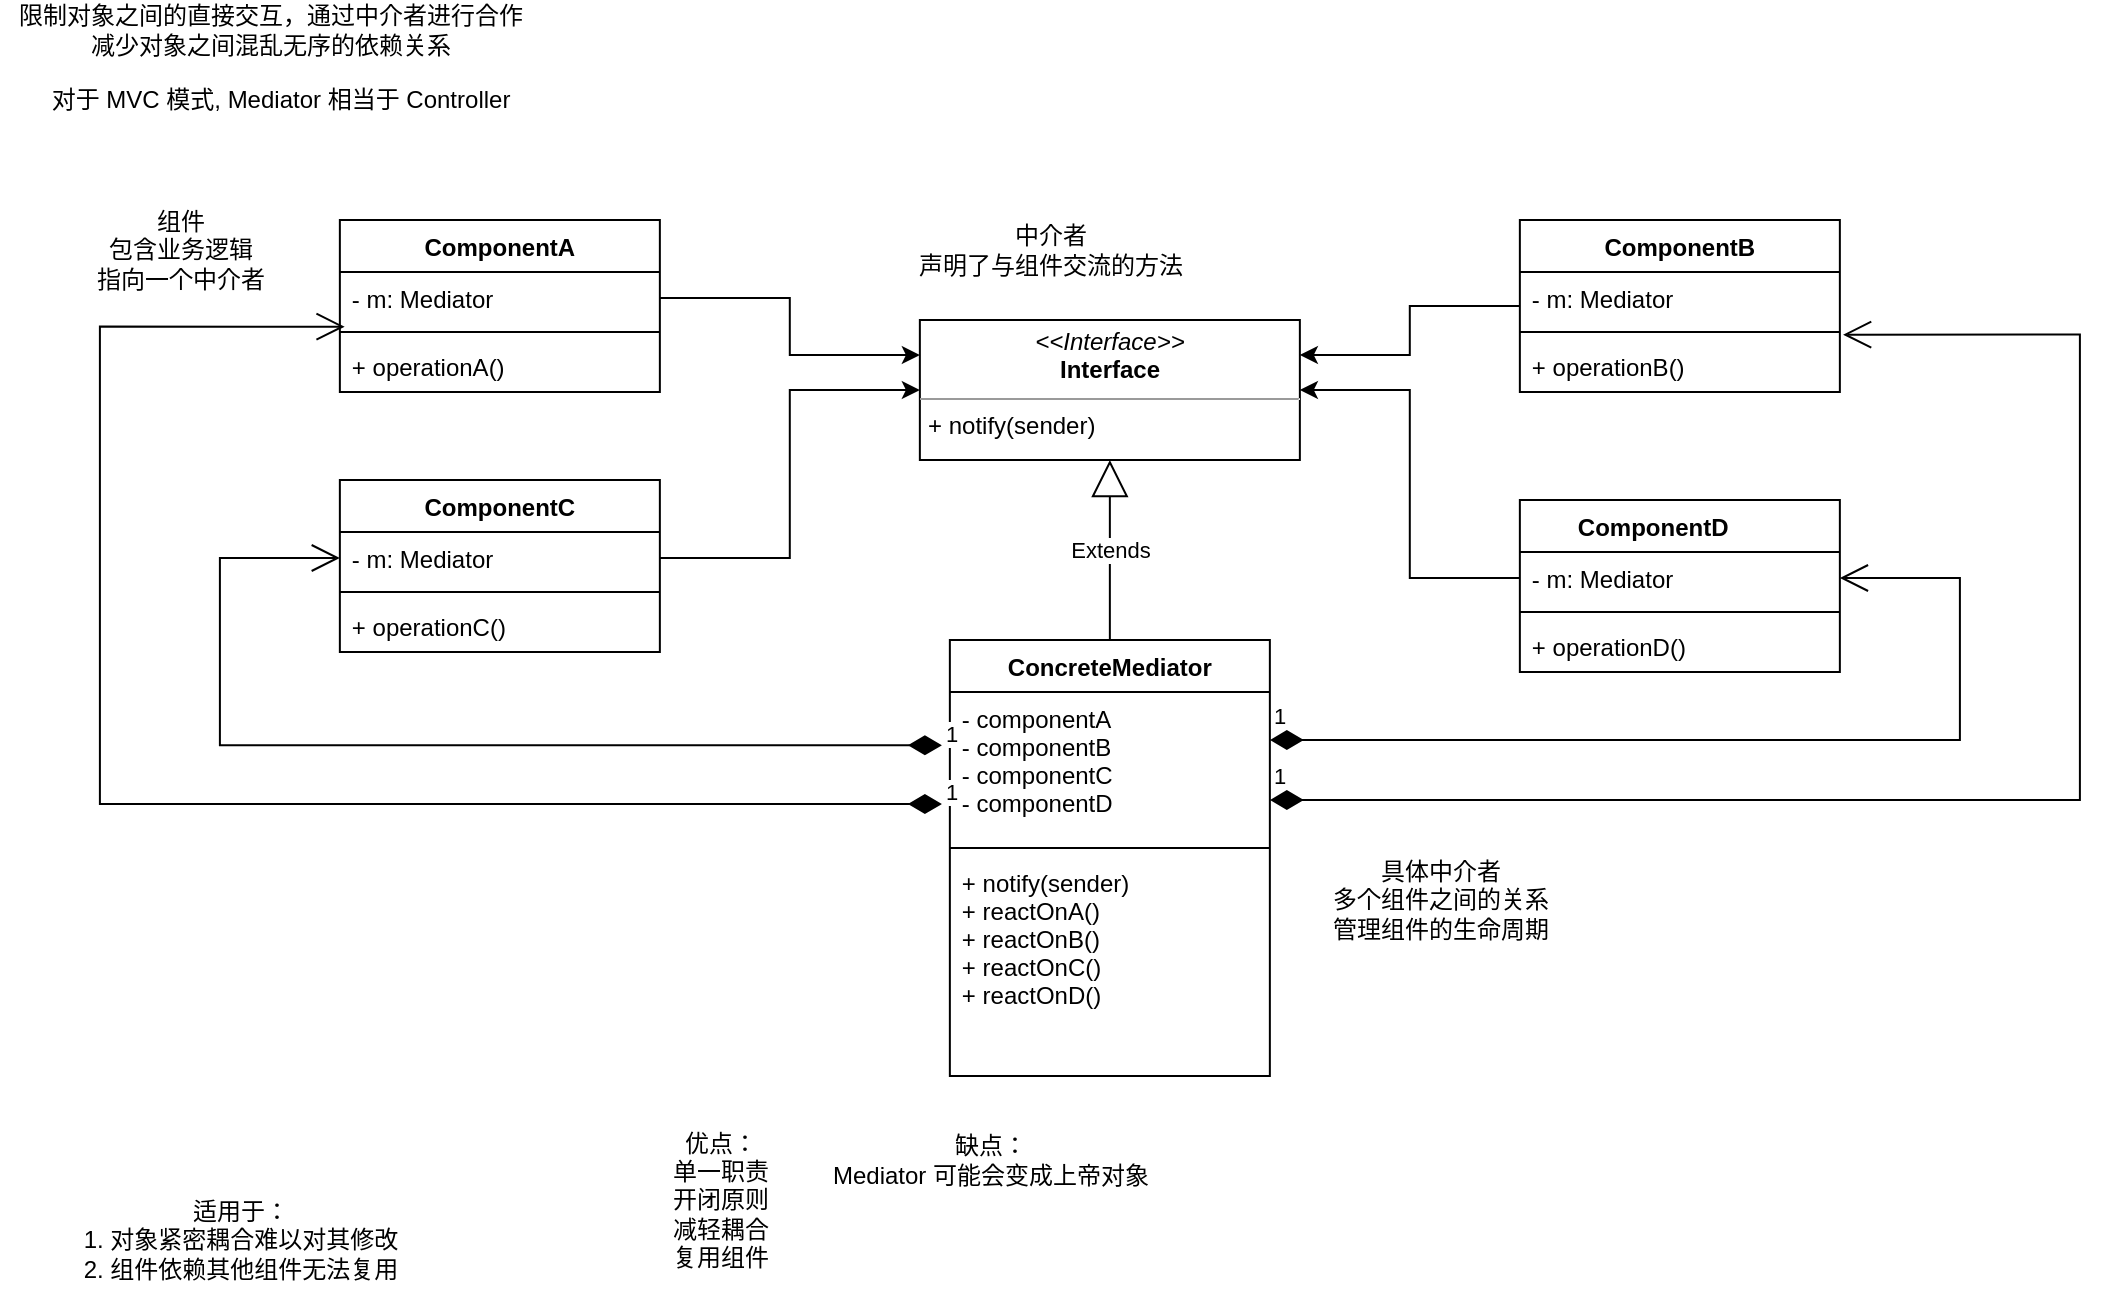 <mxfile version="16.1.2" type="device"><diagram id="RyEEDLyue6vV1xGox56n" name="第 1 页"><mxGraphModel dx="851" dy="618" grid="1" gridSize="10" guides="1" tooltips="1" connect="1" arrows="1" fold="1" page="1" pageScale="1" pageWidth="1169" pageHeight="827" math="0" shadow="0"><root><mxCell id="0"/><mxCell id="1" parent="0"/><mxCell id="L8TAyJaQzvQGj1NVwFmG-1" value="限制对象之间的直接交互，通过中介者进行合作&lt;br&gt;减少对象之间混乱无序的依赖关系" style="text;html=1;align=center;verticalAlign=middle;resizable=0;points=[];autosize=1;strokeColor=none;fillColor=none;" vertex="1" parent="1"><mxGeometry x="40" width="270" height="30" as="geometry"/></mxCell><mxCell id="L8TAyJaQzvQGj1NVwFmG-2" value="ComponentA" style="swimlane;fontStyle=1;align=center;verticalAlign=top;childLayout=stackLayout;horizontal=1;startSize=26;horizontalStack=0;resizeParent=1;resizeParentMax=0;resizeLast=0;collapsible=1;marginBottom=0;" vertex="1" parent="1"><mxGeometry x="209.93" y="110" width="160" height="86" as="geometry"/></mxCell><mxCell id="L8TAyJaQzvQGj1NVwFmG-3" value="- m: Mediator" style="text;strokeColor=none;fillColor=none;align=left;verticalAlign=top;spacingLeft=4;spacingRight=4;overflow=hidden;rotatable=0;points=[[0,0.5],[1,0.5]];portConstraint=eastwest;" vertex="1" parent="L8TAyJaQzvQGj1NVwFmG-2"><mxGeometry y="26" width="160" height="26" as="geometry"/></mxCell><mxCell id="L8TAyJaQzvQGj1NVwFmG-4" value="" style="line;strokeWidth=1;fillColor=none;align=left;verticalAlign=middle;spacingTop=-1;spacingLeft=3;spacingRight=3;rotatable=0;labelPosition=right;points=[];portConstraint=eastwest;" vertex="1" parent="L8TAyJaQzvQGj1NVwFmG-2"><mxGeometry y="52" width="160" height="8" as="geometry"/></mxCell><mxCell id="L8TAyJaQzvQGj1NVwFmG-5" value="+ operationA()" style="text;strokeColor=none;fillColor=none;align=left;verticalAlign=top;spacingLeft=4;spacingRight=4;overflow=hidden;rotatable=0;points=[[0,0.5],[1,0.5]];portConstraint=eastwest;" vertex="1" parent="L8TAyJaQzvQGj1NVwFmG-2"><mxGeometry y="60" width="160" height="26" as="geometry"/></mxCell><mxCell id="L8TAyJaQzvQGj1NVwFmG-29" style="edgeStyle=orthogonalEdgeStyle;rounded=0;orthogonalLoop=1;jettySize=auto;html=1;entryX=1;entryY=0.25;entryDx=0;entryDy=0;" edge="1" parent="1" source="L8TAyJaQzvQGj1NVwFmG-6" target="L8TAyJaQzvQGj1NVwFmG-18"><mxGeometry relative="1" as="geometry"/></mxCell><mxCell id="L8TAyJaQzvQGj1NVwFmG-6" value="ComponentB" style="swimlane;fontStyle=1;align=center;verticalAlign=top;childLayout=stackLayout;horizontal=1;startSize=26;horizontalStack=0;resizeParent=1;resizeParentMax=0;resizeLast=0;collapsible=1;marginBottom=0;" vertex="1" parent="1"><mxGeometry x="799.93" y="110" width="160" height="86" as="geometry"/></mxCell><mxCell id="L8TAyJaQzvQGj1NVwFmG-7" value="- m: Mediator" style="text;strokeColor=none;fillColor=none;align=left;verticalAlign=top;spacingLeft=4;spacingRight=4;overflow=hidden;rotatable=0;points=[[0,0.5],[1,0.5]];portConstraint=eastwest;" vertex="1" parent="L8TAyJaQzvQGj1NVwFmG-6"><mxGeometry y="26" width="160" height="26" as="geometry"/></mxCell><mxCell id="L8TAyJaQzvQGj1NVwFmG-8" value="" style="line;strokeWidth=1;fillColor=none;align=left;verticalAlign=middle;spacingTop=-1;spacingLeft=3;spacingRight=3;rotatable=0;labelPosition=right;points=[];portConstraint=eastwest;" vertex="1" parent="L8TAyJaQzvQGj1NVwFmG-6"><mxGeometry y="52" width="160" height="8" as="geometry"/></mxCell><mxCell id="L8TAyJaQzvQGj1NVwFmG-9" value="+ operationB()" style="text;strokeColor=none;fillColor=none;align=left;verticalAlign=top;spacingLeft=4;spacingRight=4;overflow=hidden;rotatable=0;points=[[0,0.5],[1,0.5]];portConstraint=eastwest;" vertex="1" parent="L8TAyJaQzvQGj1NVwFmG-6"><mxGeometry y="60" width="160" height="26" as="geometry"/></mxCell><mxCell id="L8TAyJaQzvQGj1NVwFmG-10" value="ComponentC" style="swimlane;fontStyle=1;align=center;verticalAlign=top;childLayout=stackLayout;horizontal=1;startSize=26;horizontalStack=0;resizeParent=1;resizeParentMax=0;resizeLast=0;collapsible=1;marginBottom=0;" vertex="1" parent="1"><mxGeometry x="209.93" y="240" width="160" height="86" as="geometry"/></mxCell><mxCell id="L8TAyJaQzvQGj1NVwFmG-11" value="- m: Mediator" style="text;strokeColor=none;fillColor=none;align=left;verticalAlign=top;spacingLeft=4;spacingRight=4;overflow=hidden;rotatable=0;points=[[0,0.5],[1,0.5]];portConstraint=eastwest;" vertex="1" parent="L8TAyJaQzvQGj1NVwFmG-10"><mxGeometry y="26" width="160" height="26" as="geometry"/></mxCell><mxCell id="L8TAyJaQzvQGj1NVwFmG-12" value="" style="line;strokeWidth=1;fillColor=none;align=left;verticalAlign=middle;spacingTop=-1;spacingLeft=3;spacingRight=3;rotatable=0;labelPosition=right;points=[];portConstraint=eastwest;" vertex="1" parent="L8TAyJaQzvQGj1NVwFmG-10"><mxGeometry y="52" width="160" height="8" as="geometry"/></mxCell><mxCell id="L8TAyJaQzvQGj1NVwFmG-13" value="+ operationC()" style="text;strokeColor=none;fillColor=none;align=left;verticalAlign=top;spacingLeft=4;spacingRight=4;overflow=hidden;rotatable=0;points=[[0,0.5],[1,0.5]];portConstraint=eastwest;" vertex="1" parent="L8TAyJaQzvQGj1NVwFmG-10"><mxGeometry y="60" width="160" height="26" as="geometry"/></mxCell><mxCell id="L8TAyJaQzvQGj1NVwFmG-14" value="ComponentD        " style="swimlane;fontStyle=1;align=center;verticalAlign=top;childLayout=stackLayout;horizontal=1;startSize=26;horizontalStack=0;resizeParent=1;resizeParentMax=0;resizeLast=0;collapsible=1;marginBottom=0;" vertex="1" parent="1"><mxGeometry x="799.93" y="250" width="160" height="86" as="geometry"/></mxCell><mxCell id="L8TAyJaQzvQGj1NVwFmG-15" value="- m: Mediator" style="text;strokeColor=none;fillColor=none;align=left;verticalAlign=top;spacingLeft=4;spacingRight=4;overflow=hidden;rotatable=0;points=[[0,0.5],[1,0.5]];portConstraint=eastwest;" vertex="1" parent="L8TAyJaQzvQGj1NVwFmG-14"><mxGeometry y="26" width="160" height="26" as="geometry"/></mxCell><mxCell id="L8TAyJaQzvQGj1NVwFmG-16" value="" style="line;strokeWidth=1;fillColor=none;align=left;verticalAlign=middle;spacingTop=-1;spacingLeft=3;spacingRight=3;rotatable=0;labelPosition=right;points=[];portConstraint=eastwest;" vertex="1" parent="L8TAyJaQzvQGj1NVwFmG-14"><mxGeometry y="52" width="160" height="8" as="geometry"/></mxCell><mxCell id="L8TAyJaQzvQGj1NVwFmG-17" value="+ operationD()" style="text;strokeColor=none;fillColor=none;align=left;verticalAlign=top;spacingLeft=4;spacingRight=4;overflow=hidden;rotatable=0;points=[[0,0.5],[1,0.5]];portConstraint=eastwest;" vertex="1" parent="L8TAyJaQzvQGj1NVwFmG-14"><mxGeometry y="60" width="160" height="26" as="geometry"/></mxCell><mxCell id="L8TAyJaQzvQGj1NVwFmG-18" value="&lt;p style=&quot;margin: 0px ; margin-top: 4px ; text-align: center&quot;&gt;&lt;i&gt;&amp;lt;&amp;lt;Interface&amp;gt;&amp;gt;&lt;/i&gt;&lt;br&gt;&lt;b&gt;Interface&lt;/b&gt;&lt;/p&gt;&lt;hr size=&quot;1&quot;&gt;&lt;p style=&quot;margin: 0px ; margin-left: 4px&quot;&gt;&lt;/p&gt;&lt;p style=&quot;margin: 0px ; margin-left: 4px&quot;&gt;+ notify(sender)&lt;/p&gt;" style="verticalAlign=top;align=left;overflow=fill;fontSize=12;fontFamily=Helvetica;html=1;" vertex="1" parent="1"><mxGeometry x="499.93" y="160" width="190" height="70" as="geometry"/></mxCell><mxCell id="L8TAyJaQzvQGj1NVwFmG-23" value="ConcreteMediator" style="swimlane;fontStyle=1;align=center;verticalAlign=top;childLayout=stackLayout;horizontal=1;startSize=26;horizontalStack=0;resizeParent=1;resizeParentMax=0;resizeLast=0;collapsible=1;marginBottom=0;" vertex="1" parent="1"><mxGeometry x="514.93" y="320" width="160" height="218" as="geometry"/></mxCell><mxCell id="L8TAyJaQzvQGj1NVwFmG-24" value="- componentA&#10;- componentB&#10;- componentC&#10;- componentD" style="text;strokeColor=none;fillColor=none;align=left;verticalAlign=top;spacingLeft=4;spacingRight=4;overflow=hidden;rotatable=0;points=[[0,0.5],[1,0.5]];portConstraint=eastwest;" vertex="1" parent="L8TAyJaQzvQGj1NVwFmG-23"><mxGeometry y="26" width="160" height="74" as="geometry"/></mxCell><mxCell id="L8TAyJaQzvQGj1NVwFmG-25" value="" style="line;strokeWidth=1;fillColor=none;align=left;verticalAlign=middle;spacingTop=-1;spacingLeft=3;spacingRight=3;rotatable=0;labelPosition=right;points=[];portConstraint=eastwest;" vertex="1" parent="L8TAyJaQzvQGj1NVwFmG-23"><mxGeometry y="100" width="160" height="8" as="geometry"/></mxCell><mxCell id="L8TAyJaQzvQGj1NVwFmG-26" value="+ notify(sender)&#10;+ reactOnA()&#10;+ reactOnB()&#10;+ reactOnC()&#10;+ reactOnD()" style="text;strokeColor=none;fillColor=none;align=left;verticalAlign=top;spacingLeft=4;spacingRight=4;overflow=hidden;rotatable=0;points=[[0,0.5],[1,0.5]];portConstraint=eastwest;" vertex="1" parent="L8TAyJaQzvQGj1NVwFmG-23"><mxGeometry y="108" width="160" height="110" as="geometry"/></mxCell><mxCell id="L8TAyJaQzvQGj1NVwFmG-27" style="edgeStyle=orthogonalEdgeStyle;rounded=0;orthogonalLoop=1;jettySize=auto;html=1;entryX=0;entryY=0.25;entryDx=0;entryDy=0;" edge="1" parent="1" source="L8TAyJaQzvQGj1NVwFmG-3" target="L8TAyJaQzvQGj1NVwFmG-18"><mxGeometry relative="1" as="geometry"/></mxCell><mxCell id="L8TAyJaQzvQGj1NVwFmG-28" style="edgeStyle=orthogonalEdgeStyle;rounded=0;orthogonalLoop=1;jettySize=auto;html=1;entryX=0;entryY=0.5;entryDx=0;entryDy=0;" edge="1" parent="1" source="L8TAyJaQzvQGj1NVwFmG-11" target="L8TAyJaQzvQGj1NVwFmG-18"><mxGeometry relative="1" as="geometry"/></mxCell><mxCell id="L8TAyJaQzvQGj1NVwFmG-30" style="edgeStyle=orthogonalEdgeStyle;rounded=0;orthogonalLoop=1;jettySize=auto;html=1;entryX=1;entryY=0.5;entryDx=0;entryDy=0;" edge="1" parent="1" source="L8TAyJaQzvQGj1NVwFmG-15" target="L8TAyJaQzvQGj1NVwFmG-18"><mxGeometry relative="1" as="geometry"/></mxCell><mxCell id="L8TAyJaQzvQGj1NVwFmG-31" value="Extends" style="endArrow=block;endSize=16;endFill=0;html=1;rounded=0;entryX=0.5;entryY=1;entryDx=0;entryDy=0;" edge="1" parent="1" target="L8TAyJaQzvQGj1NVwFmG-18"><mxGeometry width="160" relative="1" as="geometry"><mxPoint x="594.93" y="320" as="sourcePoint"/><mxPoint x="759.93" y="320" as="targetPoint"/></mxGeometry></mxCell><mxCell id="L8TAyJaQzvQGj1NVwFmG-33" value="1" style="endArrow=open;html=1;endSize=12;startArrow=diamondThin;startSize=14;startFill=1;edgeStyle=orthogonalEdgeStyle;align=left;verticalAlign=bottom;rounded=0;entryX=1.01;entryY=1.205;entryDx=0;entryDy=0;entryPerimeter=0;" edge="1" parent="1" target="L8TAyJaQzvQGj1NVwFmG-7"><mxGeometry x="-1" y="3" relative="1" as="geometry"><mxPoint x="674.93" y="400" as="sourcePoint"/><mxPoint x="1079.93" y="170" as="targetPoint"/><Array as="points"><mxPoint x="1079.93" y="400"/><mxPoint x="1079.93" y="167"/></Array></mxGeometry></mxCell><mxCell id="L8TAyJaQzvQGj1NVwFmG-34" value="1" style="endArrow=open;html=1;endSize=12;startArrow=diamondThin;startSize=14;startFill=1;edgeStyle=orthogonalEdgeStyle;align=left;verticalAlign=bottom;rounded=0;entryX=1;entryY=0.5;entryDx=0;entryDy=0;" edge="1" parent="1" target="L8TAyJaQzvQGj1NVwFmG-15"><mxGeometry x="-1" y="3" relative="1" as="geometry"><mxPoint x="674.93" y="370" as="sourcePoint"/><mxPoint x="1019.93" y="290" as="targetPoint"/><Array as="points"><mxPoint x="1019.93" y="370"/><mxPoint x="1019.93" y="289"/></Array></mxGeometry></mxCell><mxCell id="L8TAyJaQzvQGj1NVwFmG-35" value="1" style="endArrow=open;html=1;endSize=12;startArrow=diamondThin;startSize=14;startFill=1;edgeStyle=orthogonalEdgeStyle;align=left;verticalAlign=bottom;rounded=0;exitX=-0.025;exitY=0.757;exitDx=0;exitDy=0;exitPerimeter=0;entryX=0.015;entryY=1.051;entryDx=0;entryDy=0;entryPerimeter=0;" edge="1" parent="1" source="L8TAyJaQzvQGj1NVwFmG-24" target="L8TAyJaQzvQGj1NVwFmG-3"><mxGeometry x="-1" y="3" relative="1" as="geometry"><mxPoint x="289.93" y="428.33" as="sourcePoint"/><mxPoint x="89.93" y="150" as="targetPoint"/><Array as="points"><mxPoint x="89.93" y="402"/><mxPoint x="89.93" y="163"/></Array></mxGeometry></mxCell><mxCell id="L8TAyJaQzvQGj1NVwFmG-36" value="1" style="endArrow=open;html=1;endSize=12;startArrow=diamondThin;startSize=14;startFill=1;edgeStyle=orthogonalEdgeStyle;align=left;verticalAlign=bottom;rounded=0;exitX=-0.025;exitY=0.36;exitDx=0;exitDy=0;exitPerimeter=0;entryX=0;entryY=0.5;entryDx=0;entryDy=0;" edge="1" parent="1" source="L8TAyJaQzvQGj1NVwFmG-24" target="L8TAyJaQzvQGj1NVwFmG-11"><mxGeometry x="-1" y="3" relative="1" as="geometry"><mxPoint x="169.93" y="580" as="sourcePoint"/><mxPoint x="149.93" y="280" as="targetPoint"/><Array as="points"><mxPoint x="149.93" y="373"/><mxPoint x="149.93" y="279"/></Array></mxGeometry></mxCell><mxCell id="L8TAyJaQzvQGj1NVwFmG-37" value="对于 MVC 模式, Mediator 相当于 Controller&lt;br&gt;" style="text;html=1;align=center;verticalAlign=middle;resizable=0;points=[];autosize=1;strokeColor=none;fillColor=none;" vertex="1" parent="1"><mxGeometry x="60" y="40" width="240" height="20" as="geometry"/></mxCell><mxCell id="L8TAyJaQzvQGj1NVwFmG-38" value="适用于：&lt;br&gt;1. 对象紧密耦合难以对其修改&lt;br&gt;2. 组件依赖其他组件无法复用&lt;br&gt;" style="text;html=1;align=center;verticalAlign=middle;resizable=0;points=[];autosize=1;strokeColor=none;fillColor=none;" vertex="1" parent="1"><mxGeometry x="75" y="595" width="170" height="50" as="geometry"/></mxCell><mxCell id="L8TAyJaQzvQGj1NVwFmG-39" value="优点：&lt;br&gt;单一职责&lt;br&gt;开闭原则&lt;br&gt;减轻耦合&lt;br&gt;复用组件" style="text;html=1;align=center;verticalAlign=middle;resizable=0;points=[];autosize=1;strokeColor=none;fillColor=none;" vertex="1" parent="1"><mxGeometry x="370" y="560" width="60" height="80" as="geometry"/></mxCell><mxCell id="L8TAyJaQzvQGj1NVwFmG-40" value="缺点：&lt;br&gt;Mediator 可能会变成上帝对象" style="text;html=1;align=center;verticalAlign=middle;resizable=0;points=[];autosize=1;strokeColor=none;fillColor=none;" vertex="1" parent="1"><mxGeometry x="450" y="565" width="170" height="30" as="geometry"/></mxCell><mxCell id="L8TAyJaQzvQGj1NVwFmG-41" value="组件&lt;br&gt;包含业务逻辑&lt;br&gt;指向一个中介者" style="text;html=1;align=center;verticalAlign=middle;resizable=0;points=[];autosize=1;strokeColor=none;fillColor=none;" vertex="1" parent="1"><mxGeometry x="80" y="100" width="100" height="50" as="geometry"/></mxCell><mxCell id="L8TAyJaQzvQGj1NVwFmG-42" value="中介者&lt;br&gt;声明了与组件交流的方法" style="text;html=1;align=center;verticalAlign=middle;resizable=0;points=[];autosize=1;strokeColor=none;fillColor=none;" vertex="1" parent="1"><mxGeometry x="490" y="110" width="150" height="30" as="geometry"/></mxCell><mxCell id="L8TAyJaQzvQGj1NVwFmG-43" value="具体中介者&lt;br&gt;多个组件之间的关系&lt;br&gt;管理组件的生命周期" style="text;html=1;align=center;verticalAlign=middle;resizable=0;points=[];autosize=1;strokeColor=none;fillColor=none;" vertex="1" parent="1"><mxGeometry x="700" y="425" width="120" height="50" as="geometry"/></mxCell></root></mxGraphModel></diagram></mxfile>